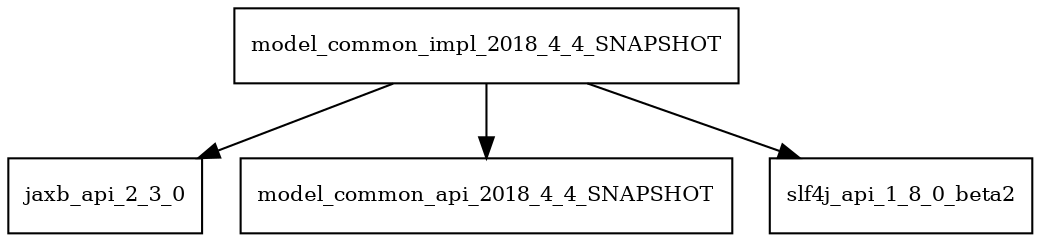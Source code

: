 digraph model_common_impl_2018_4_4_SNAPSHOT_dependencies {
  node [shape = box, fontsize=10.0];
  model_common_impl_2018_4_4_SNAPSHOT -> jaxb_api_2_3_0;
  model_common_impl_2018_4_4_SNAPSHOT -> model_common_api_2018_4_4_SNAPSHOT;
  model_common_impl_2018_4_4_SNAPSHOT -> slf4j_api_1_8_0_beta2;
}
